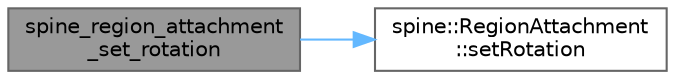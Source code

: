 digraph "spine_region_attachment_set_rotation"
{
 // LATEX_PDF_SIZE
  bgcolor="transparent";
  edge [fontname=Helvetica,fontsize=10,labelfontname=Helvetica,labelfontsize=10];
  node [fontname=Helvetica,fontsize=10,shape=box,height=0.2,width=0.4];
  rankdir="LR";
  Node1 [id="Node000001",label="spine_region_attachment\l_set_rotation",height=0.2,width=0.4,color="gray40", fillcolor="grey60", style="filled", fontcolor="black",tooltip=" "];
  Node1 -> Node2 [id="edge1_Node000001_Node000002",color="steelblue1",style="solid",tooltip=" "];
  Node2 [id="Node000002",label="spine::RegionAttachment\l::setRotation",height=0.2,width=0.4,color="grey40", fillcolor="white", style="filled",URL="$classspine_1_1_region_attachment.html#ac81efc53b731e788cdb4cad4741d6a5b",tooltip=" "];
}
